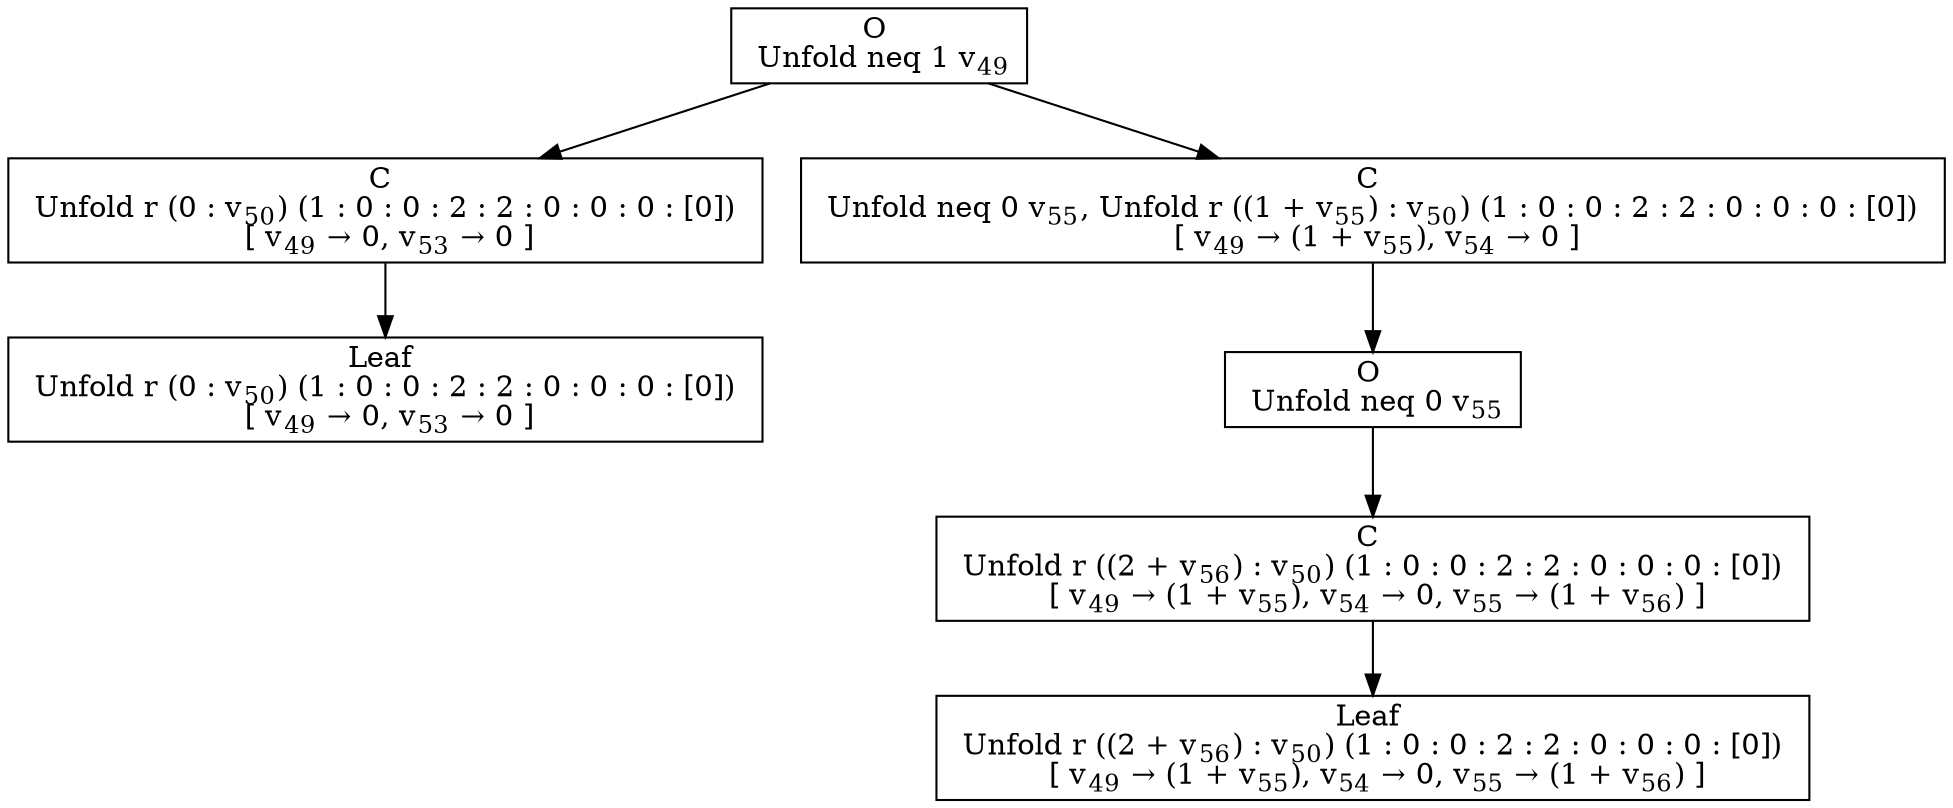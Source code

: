 digraph {
    graph [rankdir=TB
          ,bgcolor=transparent];
    node [shape=box
         ,fillcolor=white
         ,style=filled];
    0 [label=<O <BR/> Unfold neq 1 v<SUB>49</SUB>>];
    1 [label=<C <BR/> Unfold r (0 : v<SUB>50</SUB>) (1 : 0 : 0 : 2 : 2 : 0 : 0 : 0 : [0]) <BR/>  [ v<SUB>49</SUB> &rarr; 0, v<SUB>53</SUB> &rarr; 0 ] >];
    2 [label=<C <BR/> Unfold neq 0 v<SUB>55</SUB>, Unfold r ((1 + v<SUB>55</SUB>) : v<SUB>50</SUB>) (1 : 0 : 0 : 2 : 2 : 0 : 0 : 0 : [0]) <BR/>  [ v<SUB>49</SUB> &rarr; (1 + v<SUB>55</SUB>), v<SUB>54</SUB> &rarr; 0 ] >];
    3 [label=<Leaf <BR/> Unfold r (0 : v<SUB>50</SUB>) (1 : 0 : 0 : 2 : 2 : 0 : 0 : 0 : [0]) <BR/>  [ v<SUB>49</SUB> &rarr; 0, v<SUB>53</SUB> &rarr; 0 ] >];
    4 [label=<O <BR/> Unfold neq 0 v<SUB>55</SUB>>];
    5 [label=<C <BR/> Unfold r ((2 + v<SUB>56</SUB>) : v<SUB>50</SUB>) (1 : 0 : 0 : 2 : 2 : 0 : 0 : 0 : [0]) <BR/>  [ v<SUB>49</SUB> &rarr; (1 + v<SUB>55</SUB>), v<SUB>54</SUB> &rarr; 0, v<SUB>55</SUB> &rarr; (1 + v<SUB>56</SUB>) ] >];
    6 [label=<Leaf <BR/> Unfold r ((2 + v<SUB>56</SUB>) : v<SUB>50</SUB>) (1 : 0 : 0 : 2 : 2 : 0 : 0 : 0 : [0]) <BR/>  [ v<SUB>49</SUB> &rarr; (1 + v<SUB>55</SUB>), v<SUB>54</SUB> &rarr; 0, v<SUB>55</SUB> &rarr; (1 + v<SUB>56</SUB>) ] >];
    0 -> 1 [label=""];
    0 -> 2 [label=""];
    1 -> 3 [label=""];
    2 -> 4 [label=""];
    4 -> 5 [label=""];
    5 -> 6 [label=""];
}